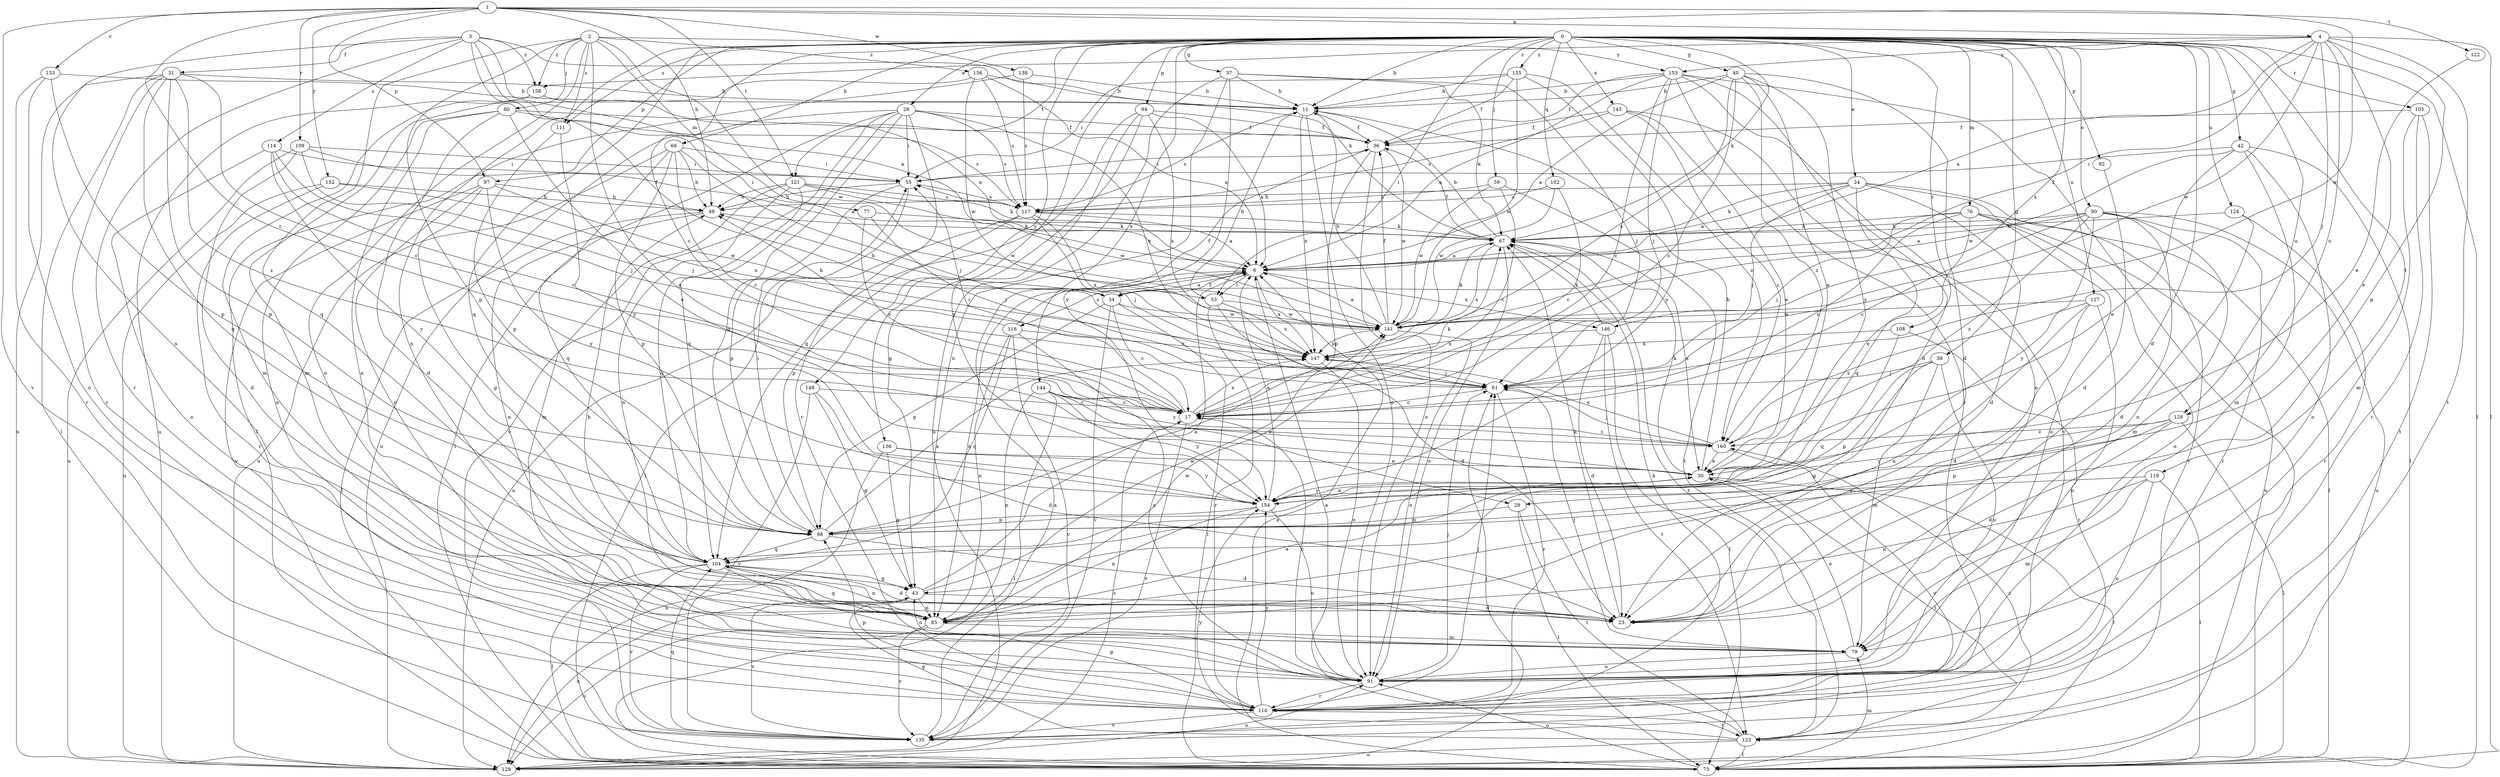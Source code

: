 strict digraph  {
0;
1;
2;
3;
4;
6;
11;
17;
23;
24;
28;
29;
30;
31;
34;
36;
37;
39;
40;
42;
43;
49;
53;
55;
59;
60;
61;
66;
67;
73;
76;
77;
79;
85;
90;
91;
92;
94;
97;
98;
102;
104;
105;
108;
109;
110;
111;
114;
116;
117;
119;
121;
122;
123;
124;
127;
128;
129;
133;
135;
136;
138;
141;
143;
144;
146;
147;
148;
152;
153;
154;
155;
156;
158;
160;
0 -> 11  [label=b];
0 -> 17  [label=c];
0 -> 23  [label=d];
0 -> 24  [label=e];
0 -> 28  [label=e];
0 -> 37  [label=g];
0 -> 39  [label=g];
0 -> 40  [label=g];
0 -> 42  [label=g];
0 -> 53  [label=i];
0 -> 59  [label=j];
0 -> 66  [label=k];
0 -> 67  [label=k];
0 -> 73  [label=l];
0 -> 76  [label=m];
0 -> 85  [label=n];
0 -> 90  [label=o];
0 -> 92  [label=p];
0 -> 94  [label=p];
0 -> 97  [label=p];
0 -> 102  [label=q];
0 -> 104  [label=q];
0 -> 105  [label=r];
0 -> 108  [label=r];
0 -> 111  [label=s];
0 -> 119  [label=t];
0 -> 121  [label=t];
0 -> 124  [label=u];
0 -> 127  [label=u];
0 -> 128  [label=u];
0 -> 136  [label=w];
0 -> 143  [label=x];
0 -> 144  [label=x];
0 -> 146  [label=x];
0 -> 148  [label=y];
0 -> 155  [label=z];
1 -> 4  [label=a];
1 -> 17  [label=c];
1 -> 49  [label=h];
1 -> 97  [label=p];
1 -> 109  [label=r];
1 -> 121  [label=t];
1 -> 122  [label=t];
1 -> 133  [label=v];
1 -> 135  [label=v];
1 -> 138  [label=w];
1 -> 141  [label=w];
1 -> 152  [label=y];
2 -> 29  [label=e];
2 -> 60  [label=j];
2 -> 77  [label=m];
2 -> 91  [label=o];
2 -> 98  [label=p];
2 -> 104  [label=q];
2 -> 111  [label=s];
2 -> 141  [label=w];
2 -> 153  [label=y];
2 -> 156  [label=z];
2 -> 158  [label=z];
3 -> 6  [label=a];
3 -> 31  [label=f];
3 -> 34  [label=f];
3 -> 53  [label=i];
3 -> 67  [label=k];
3 -> 85  [label=n];
3 -> 110  [label=r];
3 -> 114  [label=s];
3 -> 158  [label=z];
4 -> 6  [label=a];
4 -> 29  [label=e];
4 -> 34  [label=f];
4 -> 61  [label=j];
4 -> 73  [label=l];
4 -> 98  [label=p];
4 -> 123  [label=t];
4 -> 128  [label=u];
4 -> 141  [label=w];
4 -> 153  [label=y];
4 -> 158  [label=z];
6 -> 34  [label=f];
6 -> 53  [label=i];
6 -> 85  [label=n];
6 -> 116  [label=s];
6 -> 146  [label=x];
6 -> 147  [label=x];
11 -> 36  [label=f];
11 -> 91  [label=o];
11 -> 117  [label=s];
11 -> 147  [label=x];
17 -> 55  [label=i];
17 -> 67  [label=k];
17 -> 135  [label=v];
17 -> 147  [label=x];
17 -> 160  [label=z];
23 -> 49  [label=h];
23 -> 67  [label=k];
24 -> 6  [label=a];
24 -> 23  [label=d];
24 -> 49  [label=h];
24 -> 61  [label=j];
24 -> 67  [label=k];
24 -> 91  [label=o];
24 -> 104  [label=q];
24 -> 135  [label=v];
28 -> 36  [label=f];
28 -> 55  [label=i];
28 -> 73  [label=l];
28 -> 98  [label=p];
28 -> 104  [label=q];
28 -> 110  [label=r];
28 -> 117  [label=s];
28 -> 129  [label=u];
28 -> 135  [label=v];
28 -> 147  [label=x];
29 -> 73  [label=l];
29 -> 98  [label=p];
29 -> 123  [label=t];
30 -> 11  [label=b];
30 -> 67  [label=k];
30 -> 73  [label=l];
30 -> 123  [label=t];
30 -> 154  [label=y];
31 -> 11  [label=b];
31 -> 17  [label=c];
31 -> 73  [label=l];
31 -> 98  [label=p];
31 -> 104  [label=q];
31 -> 110  [label=r];
31 -> 129  [label=u];
31 -> 160  [label=z];
34 -> 6  [label=a];
34 -> 17  [label=c];
34 -> 49  [label=h];
34 -> 73  [label=l];
34 -> 98  [label=p];
34 -> 135  [label=v];
34 -> 141  [label=w];
36 -> 55  [label=i];
36 -> 91  [label=o];
36 -> 98  [label=p];
36 -> 141  [label=w];
37 -> 11  [label=b];
37 -> 61  [label=j];
37 -> 67  [label=k];
37 -> 85  [label=n];
37 -> 129  [label=u];
37 -> 154  [label=y];
39 -> 43  [label=g];
39 -> 61  [label=j];
39 -> 79  [label=m];
39 -> 91  [label=o];
39 -> 98  [label=p];
40 -> 6  [label=a];
40 -> 11  [label=b];
40 -> 17  [label=c];
40 -> 23  [label=d];
40 -> 30  [label=e];
40 -> 147  [label=x];
40 -> 154  [label=y];
40 -> 160  [label=z];
42 -> 30  [label=e];
42 -> 55  [label=i];
42 -> 73  [label=l];
42 -> 79  [label=m];
42 -> 91  [label=o];
42 -> 141  [label=w];
43 -> 6  [label=a];
43 -> 23  [label=d];
43 -> 85  [label=n];
43 -> 129  [label=u];
43 -> 135  [label=v];
43 -> 141  [label=w];
49 -> 67  [label=k];
49 -> 73  [label=l];
49 -> 85  [label=n];
53 -> 11  [label=b];
53 -> 23  [label=d];
53 -> 110  [label=r];
53 -> 141  [label=w];
53 -> 147  [label=x];
55 -> 49  [label=h];
55 -> 73  [label=l];
55 -> 98  [label=p];
55 -> 117  [label=s];
59 -> 17  [label=c];
59 -> 117  [label=s];
59 -> 123  [label=t];
59 -> 141  [label=w];
60 -> 23  [label=d];
60 -> 30  [label=e];
60 -> 36  [label=f];
60 -> 85  [label=n];
60 -> 91  [label=o];
60 -> 117  [label=s];
61 -> 17  [label=c];
61 -> 110  [label=r];
66 -> 17  [label=c];
66 -> 49  [label=h];
66 -> 55  [label=i];
66 -> 61  [label=j];
66 -> 98  [label=p];
66 -> 104  [label=q];
66 -> 129  [label=u];
67 -> 6  [label=a];
67 -> 11  [label=b];
67 -> 30  [label=e];
67 -> 36  [label=f];
67 -> 91  [label=o];
67 -> 123  [label=t];
67 -> 147  [label=x];
73 -> 6  [label=a];
73 -> 79  [label=m];
73 -> 91  [label=o];
76 -> 17  [label=c];
76 -> 30  [label=e];
76 -> 61  [label=j];
76 -> 67  [label=k];
76 -> 73  [label=l];
76 -> 91  [label=o];
76 -> 129  [label=u];
77 -> 17  [label=c];
77 -> 61  [label=j];
77 -> 67  [label=k];
79 -> 30  [label=e];
79 -> 61  [label=j];
79 -> 91  [label=o];
85 -> 30  [label=e];
85 -> 79  [label=m];
85 -> 104  [label=q];
85 -> 129  [label=u];
85 -> 135  [label=v];
85 -> 141  [label=w];
90 -> 6  [label=a];
90 -> 17  [label=c];
90 -> 23  [label=d];
90 -> 67  [label=k];
90 -> 79  [label=m];
90 -> 110  [label=r];
90 -> 129  [label=u];
90 -> 154  [label=y];
90 -> 160  [label=z];
91 -> 17  [label=c];
91 -> 61  [label=j];
91 -> 110  [label=r];
92 -> 23  [label=d];
94 -> 6  [label=a];
94 -> 36  [label=f];
94 -> 43  [label=g];
94 -> 104  [label=q];
94 -> 147  [label=x];
94 -> 154  [label=y];
97 -> 43  [label=g];
97 -> 49  [label=h];
97 -> 85  [label=n];
97 -> 135  [label=v];
97 -> 141  [label=w];
97 -> 154  [label=y];
98 -> 23  [label=d];
98 -> 55  [label=i];
98 -> 104  [label=q];
98 -> 147  [label=x];
102 -> 17  [label=c];
102 -> 117  [label=s];
102 -> 141  [label=w];
104 -> 23  [label=d];
104 -> 43  [label=g];
104 -> 73  [label=l];
104 -> 85  [label=n];
104 -> 91  [label=o];
104 -> 135  [label=v];
105 -> 36  [label=f];
105 -> 79  [label=m];
105 -> 110  [label=r];
105 -> 123  [label=t];
108 -> 104  [label=q];
108 -> 110  [label=r];
108 -> 147  [label=x];
109 -> 6  [label=a];
109 -> 23  [label=d];
109 -> 55  [label=i];
109 -> 61  [label=j];
109 -> 129  [label=u];
110 -> 43  [label=g];
110 -> 61  [label=j];
110 -> 67  [label=k];
110 -> 98  [label=p];
110 -> 123  [label=t];
110 -> 135  [label=v];
110 -> 154  [label=y];
111 -> 98  [label=p];
111 -> 154  [label=y];
114 -> 17  [label=c];
114 -> 55  [label=i];
114 -> 61  [label=j];
114 -> 91  [label=o];
114 -> 154  [label=y];
116 -> 36  [label=f];
116 -> 49  [label=h];
116 -> 85  [label=n];
116 -> 91  [label=o];
116 -> 104  [label=q];
116 -> 135  [label=v];
116 -> 147  [label=x];
117 -> 6  [label=a];
117 -> 55  [label=i];
117 -> 61  [label=j];
117 -> 67  [label=k];
117 -> 98  [label=p];
117 -> 129  [label=u];
117 -> 147  [label=x];
119 -> 73  [label=l];
119 -> 79  [label=m];
119 -> 85  [label=n];
119 -> 91  [label=o];
119 -> 154  [label=y];
121 -> 49  [label=h];
121 -> 67  [label=k];
121 -> 79  [label=m];
121 -> 85  [label=n];
121 -> 104  [label=q];
121 -> 117  [label=s];
121 -> 141  [label=w];
122 -> 30  [label=e];
123 -> 6  [label=a];
123 -> 43  [label=g];
123 -> 73  [label=l];
123 -> 129  [label=u];
123 -> 154  [label=y];
123 -> 160  [label=z];
124 -> 67  [label=k];
124 -> 85  [label=n];
124 -> 110  [label=r];
127 -> 23  [label=d];
127 -> 85  [label=n];
127 -> 91  [label=o];
127 -> 141  [label=w];
127 -> 160  [label=z];
128 -> 23  [label=d];
128 -> 73  [label=l];
128 -> 98  [label=p];
128 -> 154  [label=y];
128 -> 160  [label=z];
129 -> 17  [label=c];
129 -> 61  [label=j];
129 -> 91  [label=o];
133 -> 11  [label=b];
133 -> 91  [label=o];
133 -> 98  [label=p];
133 -> 110  [label=r];
135 -> 6  [label=a];
135 -> 104  [label=q];
136 -> 30  [label=e];
136 -> 43  [label=g];
136 -> 129  [label=u];
136 -> 154  [label=y];
138 -> 11  [label=b];
138 -> 73  [label=l];
138 -> 117  [label=s];
141 -> 6  [label=a];
141 -> 11  [label=b];
141 -> 36  [label=f];
141 -> 67  [label=k];
141 -> 91  [label=o];
141 -> 147  [label=x];
143 -> 30  [label=e];
143 -> 36  [label=f];
143 -> 117  [label=s];
143 -> 135  [label=v];
143 -> 160  [label=z];
144 -> 17  [label=c];
144 -> 30  [label=e];
144 -> 73  [label=l];
144 -> 85  [label=n];
144 -> 154  [label=y];
144 -> 160  [label=z];
146 -> 23  [label=d];
146 -> 67  [label=k];
146 -> 73  [label=l];
146 -> 123  [label=t];
146 -> 147  [label=x];
147 -> 61  [label=j];
147 -> 91  [label=o];
148 -> 17  [label=c];
148 -> 23  [label=d];
148 -> 43  [label=g];
148 -> 135  [label=v];
152 -> 49  [label=h];
152 -> 110  [label=r];
152 -> 129  [label=u];
152 -> 147  [label=x];
153 -> 6  [label=a];
153 -> 11  [label=b];
153 -> 17  [label=c];
153 -> 23  [label=d];
153 -> 36  [label=f];
153 -> 61  [label=j];
153 -> 73  [label=l];
153 -> 91  [label=o];
153 -> 110  [label=r];
154 -> 6  [label=a];
154 -> 30  [label=e];
154 -> 85  [label=n];
154 -> 91  [label=o];
154 -> 98  [label=p];
155 -> 11  [label=b];
155 -> 36  [label=f];
155 -> 55  [label=i];
155 -> 141  [label=w];
155 -> 154  [label=y];
155 -> 160  [label=z];
156 -> 6  [label=a];
156 -> 11  [label=b];
156 -> 79  [label=m];
156 -> 117  [label=s];
156 -> 141  [label=w];
158 -> 6  [label=a];
158 -> 79  [label=m];
158 -> 129  [label=u];
160 -> 30  [label=e];
160 -> 61  [label=j];
160 -> 135  [label=v];
160 -> 147  [label=x];
}
